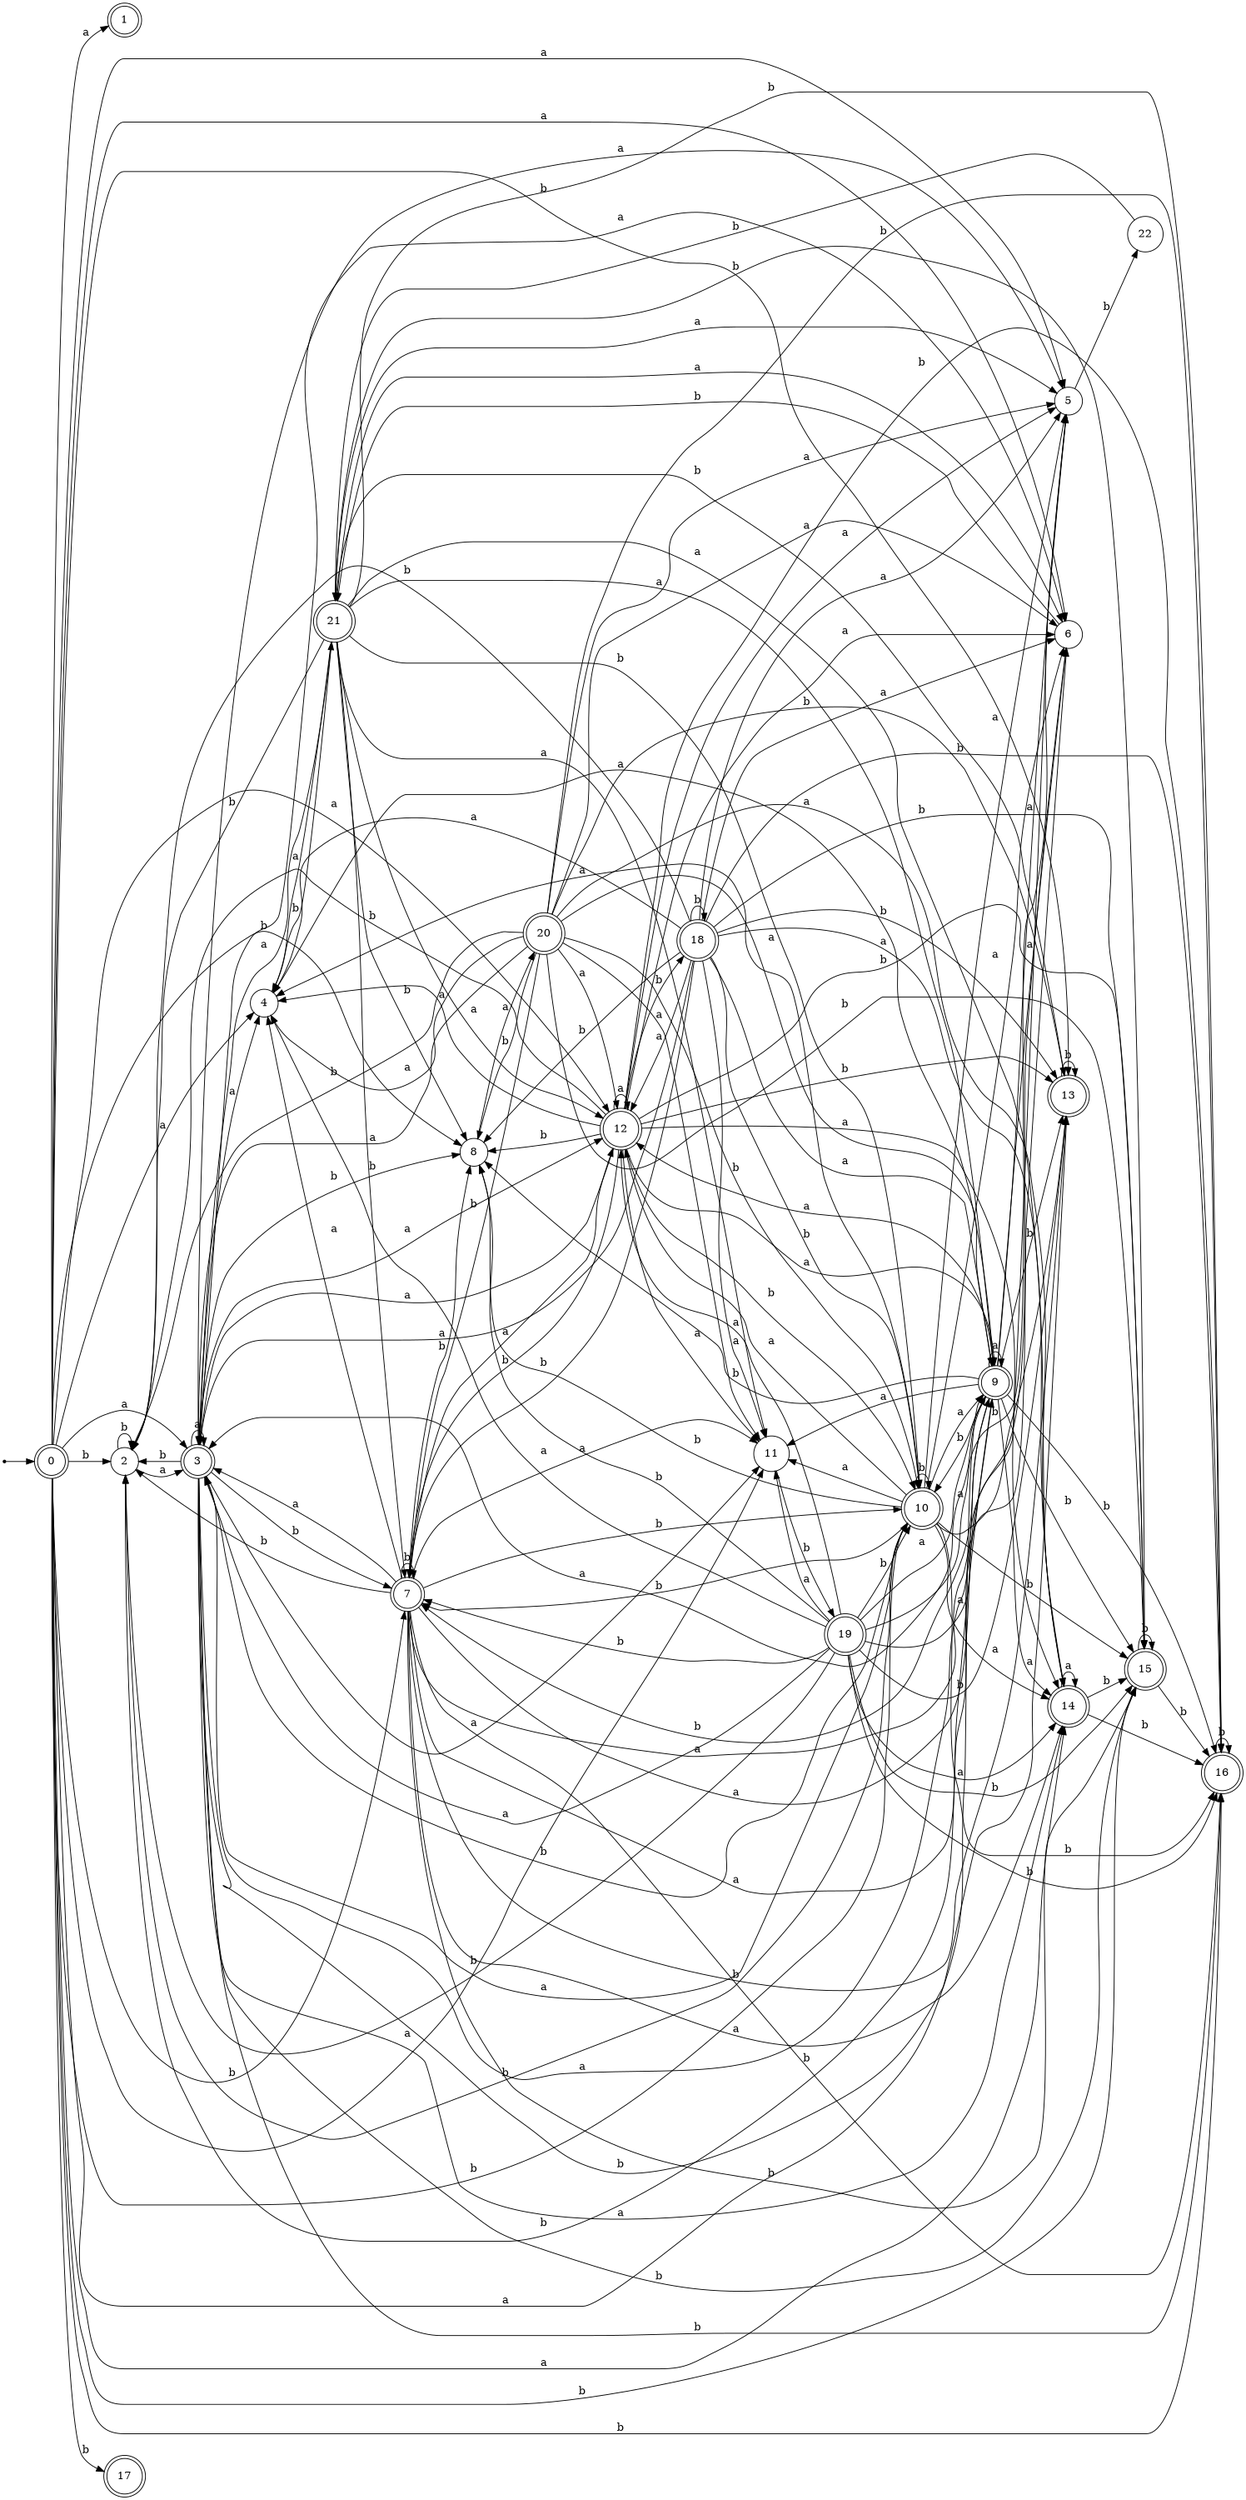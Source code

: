 digraph finite_state_machine {
rankdir=LR;
size="20,20";
node [shape = point]; "dummy0"
node [shape = doublecircle]; "0";"dummy0" -> "0";
node [shape = doublecircle]; "1";node [shape = circle]; "2";
node [shape = doublecircle]; "3";node [shape = circle]; "4";
node [shape = circle]; "5";
node [shape = circle]; "6";
node [shape = doublecircle]; "7";node [shape = circle]; "8";
node [shape = doublecircle]; "9";node [shape = doublecircle]; "10";node [shape = circle]; "11";
node [shape = doublecircle]; "12";node [shape = doublecircle]; "13";node [shape = doublecircle]; "14";node [shape = doublecircle]; "15";node [shape = doublecircle]; "16";node [shape = doublecircle]; "17";node [shape = doublecircle]; "18";node [shape = doublecircle]; "19";node [shape = doublecircle]; "20";node [shape = doublecircle]; "21";node [shape = circle]; "22";
"0" -> "1" [label = "a"];
 "0" -> "3" [label = "a"];
 "0" -> "4" [label = "a"];
 "0" -> "5" [label = "a"];
 "0" -> "6" [label = "a"];
 "0" -> "9" [label = "a"];
 "0" -> "11" [label = "a"];
 "0" -> "12" [label = "a"];
 "0" -> "14" [label = "a"];
 "0" -> "2" [label = "b"];
 "0" -> "7" [label = "b"];
 "0" -> "8" [label = "b"];
 "0" -> "10" [label = "b"];
 "0" -> "13" [label = "b"];
 "0" -> "15" [label = "b"];
 "0" -> "16" [label = "b"];
 "0" -> "17" [label = "b"];
 "16" -> "16" [label = "b"];
 "15" -> "16" [label = "b"];
 "15" -> "15" [label = "b"];
 "14" -> "14" [label = "a"];
 "14" -> "16" [label = "b"];
 "14" -> "15" [label = "b"];
 "13" -> "13" [label = "b"];
 "12" -> "3" [label = "a"];
 "12" -> "4" [label = "a"];
 "12" -> "5" [label = "a"];
 "12" -> "6" [label = "a"];
 "12" -> "9" [label = "a"];
 "12" -> "11" [label = "a"];
 "12" -> "12" [label = "a"];
 "12" -> "14" [label = "a"];
 "12" -> "2" [label = "b"];
 "12" -> "7" [label = "b"];
 "12" -> "8" [label = "b"];
 "12" -> "10" [label = "b"];
 "12" -> "13" [label = "b"];
 "12" -> "15" [label = "b"];
 "12" -> "16" [label = "b"];
 "12" -> "18" [label = "b"];
 "18" -> "2" [label = "b"];
 "18" -> "7" [label = "b"];
 "18" -> "8" [label = "b"];
 "18" -> "10" [label = "b"];
 "18" -> "13" [label = "b"];
 "18" -> "15" [label = "b"];
 "18" -> "16" [label = "b"];
 "18" -> "18" [label = "b"];
 "18" -> "3" [label = "a"];
 "18" -> "4" [label = "a"];
 "18" -> "5" [label = "a"];
 "18" -> "6" [label = "a"];
 "18" -> "9" [label = "a"];
 "18" -> "11" [label = "a"];
 "18" -> "12" [label = "a"];
 "18" -> "14" [label = "a"];
 "11" -> "19" [label = "b"];
 "19" -> "3" [label = "a"];
 "19" -> "4" [label = "a"];
 "19" -> "5" [label = "a"];
 "19" -> "6" [label = "a"];
 "19" -> "9" [label = "a"];
 "19" -> "11" [label = "a"];
 "19" -> "12" [label = "a"];
 "19" -> "14" [label = "a"];
 "19" -> "16" [label = "b"];
 "19" -> "2" [label = "b"];
 "19" -> "7" [label = "b"];
 "19" -> "8" [label = "b"];
 "19" -> "10" [label = "b"];
 "19" -> "13" [label = "b"];
 "19" -> "15" [label = "b"];
 "10" -> "16" [label = "b"];
 "10" -> "2" [label = "b"];
 "10" -> "7" [label = "b"];
 "10" -> "8" [label = "b"];
 "10" -> "10" [label = "b"];
 "10" -> "13" [label = "b"];
 "10" -> "15" [label = "b"];
 "10" -> "3" [label = "a"];
 "10" -> "4" [label = "a"];
 "10" -> "5" [label = "a"];
 "10" -> "6" [label = "a"];
 "10" -> "9" [label = "a"];
 "10" -> "11" [label = "a"];
 "10" -> "12" [label = "a"];
 "10" -> "14" [label = "a"];
 "9" -> "3" [label = "a"];
 "9" -> "4" [label = "a"];
 "9" -> "5" [label = "a"];
 "9" -> "6" [label = "a"];
 "9" -> "9" [label = "a"];
 "9" -> "11" [label = "a"];
 "9" -> "12" [label = "a"];
 "9" -> "14" [label = "a"];
 "9" -> "16" [label = "b"];
 "9" -> "2" [label = "b"];
 "9" -> "7" [label = "b"];
 "9" -> "8" [label = "b"];
 "9" -> "10" [label = "b"];
 "9" -> "13" [label = "b"];
 "9" -> "15" [label = "b"];
 "8" -> "20" [label = "a"];
 "20" -> "16" [label = "b"];
 "20" -> "2" [label = "b"];
 "20" -> "7" [label = "b"];
 "20" -> "8" [label = "b"];
 "20" -> "10" [label = "b"];
 "20" -> "13" [label = "b"];
 "20" -> "15" [label = "b"];
 "20" -> "3" [label = "a"];
 "20" -> "4" [label = "a"];
 "20" -> "5" [label = "a"];
 "20" -> "6" [label = "a"];
 "20" -> "9" [label = "a"];
 "20" -> "11" [label = "a"];
 "20" -> "12" [label = "a"];
 "20" -> "14" [label = "a"];
 "7" -> "16" [label = "b"];
 "7" -> "2" [label = "b"];
 "7" -> "7" [label = "b"];
 "7" -> "8" [label = "b"];
 "7" -> "10" [label = "b"];
 "7" -> "13" [label = "b"];
 "7" -> "15" [label = "b"];
 "7" -> "3" [label = "a"];
 "7" -> "4" [label = "a"];
 "7" -> "5" [label = "a"];
 "7" -> "6" [label = "a"];
 "7" -> "9" [label = "a"];
 "7" -> "11" [label = "a"];
 "7" -> "12" [label = "a"];
 "7" -> "14" [label = "a"];
 "6" -> "21" [label = "b"];
 "21" -> "3" [label = "a"];
 "21" -> "4" [label = "a"];
 "21" -> "5" [label = "a"];
 "21" -> "6" [label = "a"];
 "21" -> "9" [label = "a"];
 "21" -> "11" [label = "a"];
 "21" -> "12" [label = "a"];
 "21" -> "14" [label = "a"];
 "21" -> "16" [label = "b"];
 "21" -> "2" [label = "b"];
 "21" -> "7" [label = "b"];
 "21" -> "8" [label = "b"];
 "21" -> "10" [label = "b"];
 "21" -> "13" [label = "b"];
 "21" -> "15" [label = "b"];
 "5" -> "22" [label = "b"];
 "22" -> "21" [label = "b"];
 "4" -> "21" [label = "b"];
 "3" -> "3" [label = "a"];
 "3" -> "4" [label = "a"];
 "3" -> "5" [label = "a"];
 "3" -> "6" [label = "a"];
 "3" -> "9" [label = "a"];
 "3" -> "11" [label = "a"];
 "3" -> "12" [label = "a"];
 "3" -> "14" [label = "a"];
 "3" -> "16" [label = "b"];
 "3" -> "2" [label = "b"];
 "3" -> "7" [label = "b"];
 "3" -> "8" [label = "b"];
 "3" -> "10" [label = "b"];
 "3" -> "13" [label = "b"];
 "3" -> "15" [label = "b"];
 "2" -> "2" [label = "b"];
 "2" -> "3" [label = "a"];
 }

